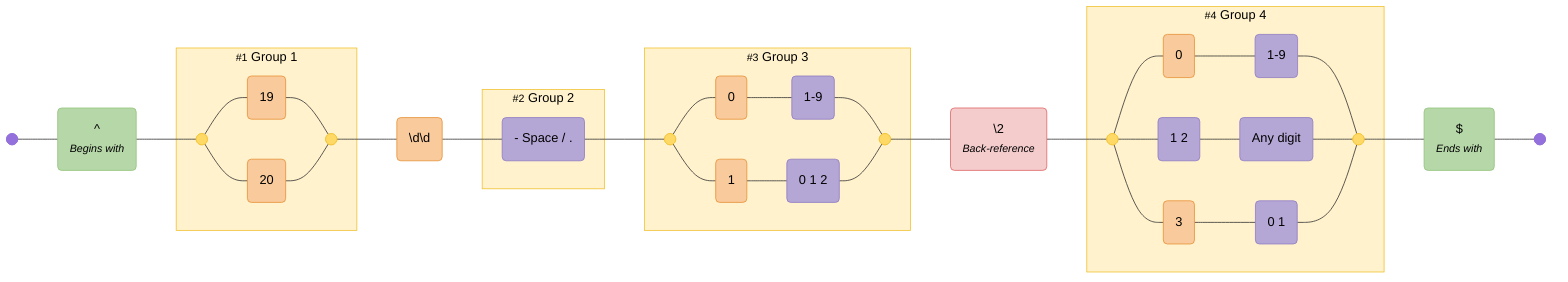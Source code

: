%% Regex: ^(19|20)\d\d([- /.])(0[1-9]|1[012])\2(0[1-9]|[12][0-9]|3[01])$

graph LR
  %% Nodes
  start@{ shape: f-circ };
  fin@{ shape: f-circ };
  assertion_1("^<br><i><small>Begins with</small></i>"):::assertion;
  disjunction_begin_1:::disjunction@{ shape: f-circ };
  disjunction_end_1:::disjunction@{ shape: f-circ };
  literal_1("19"):::literal;
  literal_2("20"):::literal;
  literal_3("\d\d"):::literal;
  char_class_1("- Space / ."):::char-class;
  disjunction_begin_2:::disjunction@{ shape: f-circ };
  disjunction_end_2:::disjunction@{ shape: f-circ };
  literal_4("0"):::literal;
  char_class_2("1-9"):::char-class;
  literal_5("1"):::literal;
  char_class_3("0 1 2"):::char-class;
  back_reference_1("\2<br><i><small>Back-reference</small></i>"):::back-reference;
  disjunction_begin_3:::disjunction@{ shape: f-circ };
  disjunction_end_3:::disjunction@{ shape: f-circ };
  literal_6("0"):::literal;
  char_class_4("1-9"):::char-class;
  char_class_5("1 2"):::char-class;
  char_class_6("Any digit"):::char-class;
  literal_7("3"):::literal;
  char_class_7("0 1"):::char-class;
  assertion_2("$<br><i><small>Ends with</small></i>"):::assertion;

  %% Subgraphs
  subgraph standard_1 ["<small>#1</small> Group 1"]
    disjunction_begin_1
    disjunction_end_1
    literal_1
    literal_2
  end

  subgraph standard_2 ["<small>#2</small> Group 2"]
    char_class_1
  end

  subgraph standard_3 ["<small>#3</small> Group 3"]
    disjunction_begin_2
    disjunction_end_2
    literal_4
    char_class_2
    literal_5
    char_class_3
  end

  subgraph standard_4 ["<small>#4</small> Group 4"]
    disjunction_begin_3
    disjunction_end_3
    literal_6
    char_class_4
    char_class_5
    char_class_6
    literal_7
    char_class_7
  end

  %% Edges
  start --- assertion_1;
  assertion_1 --- disjunction_begin_1;
  disjunction_begin_1 --- literal_1;
  literal_1 --- disjunction_end_1;
  disjunction_begin_1 --- literal_2;
  literal_2 --- disjunction_end_1;
  disjunction_end_1 --- literal_3;
  literal_3 --- char_class_1;
  char_class_1 --- disjunction_begin_2;
  disjunction_begin_2 --- literal_4;
  literal_4 --- char_class_2;
  char_class_2 --- disjunction_end_2;
  disjunction_begin_2 --- literal_5;
  literal_5 --- char_class_3;
  char_class_3 --- disjunction_end_2;
  disjunction_end_2 --- back_reference_1;
  back_reference_1 --- disjunction_begin_3;
  disjunction_begin_3 --- literal_6;
  literal_6 --- char_class_4;
  char_class_4 --- disjunction_end_3;
  disjunction_begin_3 --- char_class_5;
  char_class_5 --- char_class_6;
  char_class_6 --- disjunction_end_3;
  disjunction_begin_3 --- literal_7;
  literal_7 --- char_class_7;
  char_class_7 --- disjunction_end_3;
  disjunction_end_3 --- assertion_2;
  assertion_2 --- fin;

  %% Styles
  %% Node Styling
  classDef assertion fill:#B6D7A8,stroke:#93C47D,color:#000000;
  classDef disjunction fill:#FFD966,stroke:#F1C232,color:#000000;
  classDef literal fill:#F9CB9C,stroke:#E69138,color:#000000;
  classDef char-class fill:#B4A7D6,stroke:#8E7CC3,color:#000000;
  classDef back-reference fill:#F4CCCC,stroke:#E06666,color:#000000;

  %% Group Styling
  classDef standard fill:#FFF2CC,stroke:#F1C232,color:#000000;

  %% Apply Group Classes
  class standard_1,standard_2,standard_3,standard_4 standard;

%% Generated with regex-to-mermaid@1.0.0